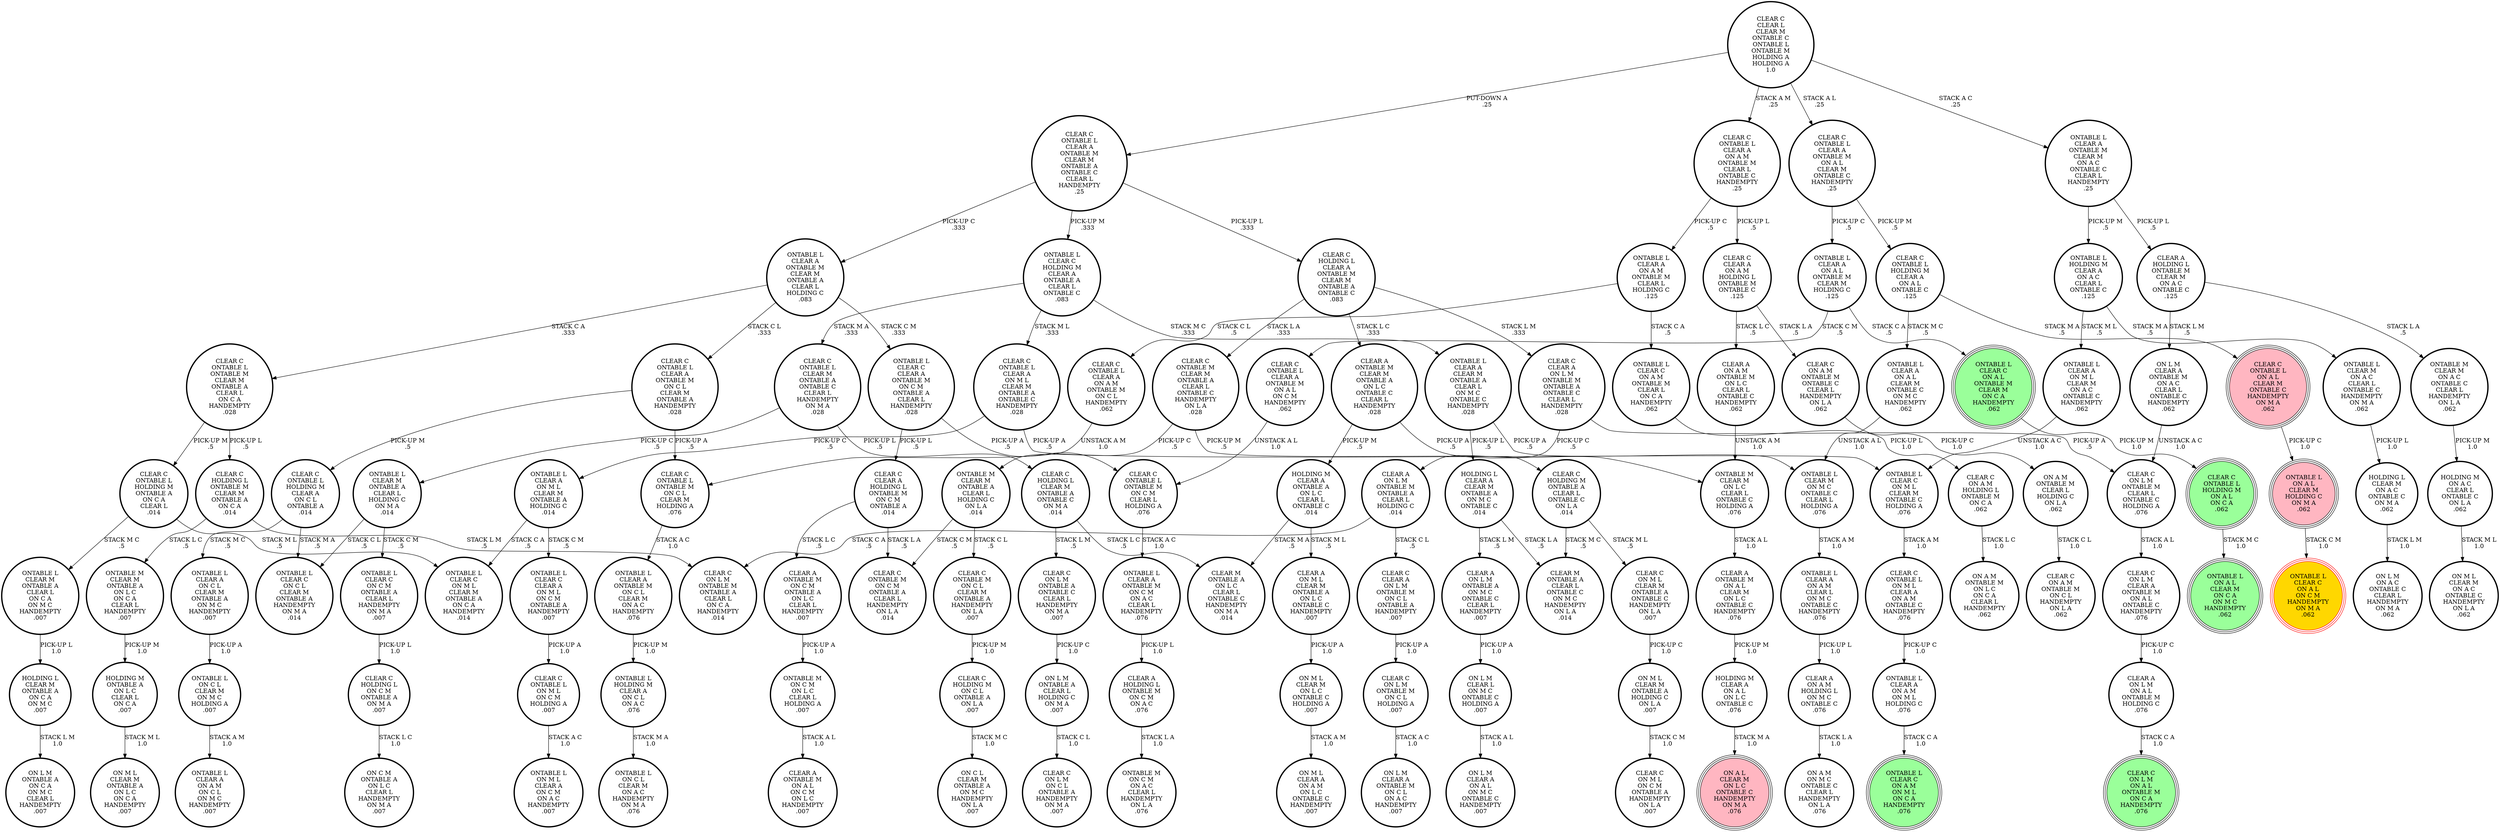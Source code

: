 digraph {
"ON L M\nONTABLE A\nCLEAR L\nHOLDING C\nON M A\n.007\n" -> "CLEAR C\nON L M\nON C L\nONTABLE A\nHANDEMPTY\nON M A\n.007\n"[label="STACK C L\n1.0\n"];
"CLEAR C\nONTABLE L\nHOLDING M\nONTABLE A\nON C A\nCLEAR L\n.014\n" -> "ONTABLE L\nCLEAR C\nON M L\nCLEAR M\nONTABLE A\nON C A\nHANDEMPTY\n.014\n"[label="STACK M L\n.5\n"];
"CLEAR C\nONTABLE L\nHOLDING M\nONTABLE A\nON C A\nCLEAR L\n.014\n" -> "ONTABLE L\nCLEAR M\nONTABLE A\nCLEAR L\nON C A\nON M C\nHANDEMPTY\n.007\n"[label="STACK M C\n.5\n"];
"ONTABLE M\nCLEAR M\nON L C\nCLEAR L\nONTABLE C\nHOLDING A\n.076\n" -> "CLEAR A\nONTABLE M\nON A L\nCLEAR M\nON L C\nONTABLE C\nHANDEMPTY\n.076\n"[label="STACK A L\n1.0\n"];
"ONTABLE L\nCLEAR C\nCLEAR A\nON M L\nON C M\nONTABLE A\nHANDEMPTY\n.007\n" -> "CLEAR C\nONTABLE L\nON M L\nON C M\nHOLDING A\n.007\n"[label="PICK-UP A\n1.0\n"];
"CLEAR C\nONTABLE L\nHOLDING M\nCLEAR A\nON A L\nONTABLE C\n.125\n" -> "ONTABLE L\nCLEAR A\nON A L\nCLEAR M\nONTABLE C\nON M C\nHANDEMPTY\n.062\n"[label="STACK M C\n.5\n"];
"CLEAR C\nONTABLE L\nHOLDING M\nCLEAR A\nON A L\nONTABLE C\n.125\n" -> "CLEAR C\nONTABLE L\nON A L\nCLEAR M\nONTABLE C\nHANDEMPTY\nON M A\n.062\n"[label="STACK M A\n.5\n"];
"CLEAR C\nONTABLE L\nON A L\nCLEAR M\nONTABLE C\nHANDEMPTY\nON M A\n.062\n" -> "ONTABLE L\nON A L\nCLEAR M\nHOLDING C\nON M A\n.062\n"[label="PICK-UP C\n1.0\n"];
"CLEAR C\nONTABLE L\nCLEAR A\nONTABLE M\nCLEAR M\nONTABLE A\nONTABLE C\nCLEAR L\nHANDEMPTY\n.25\n" -> "ONTABLE L\nCLEAR A\nONTABLE M\nCLEAR M\nONTABLE A\nCLEAR L\nHOLDING C\n.083\n"[label="PICK-UP C\n.333\n"];
"CLEAR C\nONTABLE L\nCLEAR A\nONTABLE M\nCLEAR M\nONTABLE A\nONTABLE C\nCLEAR L\nHANDEMPTY\n.25\n" -> "ONTABLE L\nCLEAR C\nHOLDING M\nCLEAR A\nONTABLE A\nCLEAR L\nONTABLE C\n.083\n"[label="PICK-UP M\n.333\n"];
"CLEAR C\nONTABLE L\nCLEAR A\nONTABLE M\nCLEAR M\nONTABLE A\nONTABLE C\nCLEAR L\nHANDEMPTY\n.25\n" -> "CLEAR C\nHOLDING L\nCLEAR A\nONTABLE M\nCLEAR M\nONTABLE A\nONTABLE C\n.083\n"[label="PICK-UP L\n.333\n"];
"CLEAR C\nONTABLE L\nCLEAR A\nONTABLE M\nON A L\nON C M\nHANDEMPTY\n.062\n" -> "CLEAR C\nONTABLE L\nONTABLE M\nON C M\nCLEAR L\nHOLDING A\n.076\n"[label="UNSTACK A L\n1.0\n"];
"CLEAR C\nONTABLE L\nCLEAR A\nON A M\nONTABLE M\nCLEAR L\nONTABLE C\nHANDEMPTY\n.25\n" -> "CLEAR C\nCLEAR A\nON A M\nHOLDING L\nONTABLE M\nONTABLE C\n.125\n"[label="PICK-UP L\n.5\n"];
"CLEAR C\nONTABLE L\nCLEAR A\nON A M\nONTABLE M\nCLEAR L\nONTABLE C\nHANDEMPTY\n.25\n" -> "ONTABLE L\nCLEAR A\nON A M\nONTABLE M\nCLEAR L\nHOLDING C\n.125\n"[label="PICK-UP C\n.5\n"];
"CLEAR C\nONTABLE L\nON M L\nON C M\nHOLDING A\n.007\n" -> "ONTABLE L\nON M L\nCLEAR A\nON C M\nON A C\nHANDEMPTY\n.007\n"[label="STACK A C\n1.0\n"];
"CLEAR C\nONTABLE L\nHOLDING M\nON A L\nON C A\n.062\n" -> "ONTABLE L\nON A L\nCLEAR M\nON C A\nON M C\nHANDEMPTY\n.062\n"[label="STACK M C\n1.0\n"];
"ONTABLE L\nCLEAR C\nCLEAR A\nONTABLE M\nON C M\nONTABLE A\nCLEAR L\nHANDEMPTY\n.028\n" -> "CLEAR C\nONTABLE L\nONTABLE M\nON C M\nCLEAR L\nHOLDING A\n.076\n"[label="PICK-UP A\n.5\n"];
"ONTABLE L\nCLEAR C\nCLEAR A\nONTABLE M\nON C M\nONTABLE A\nCLEAR L\nHANDEMPTY\n.028\n" -> "CLEAR C\nCLEAR A\nHOLDING L\nONTABLE M\nON C M\nONTABLE A\n.014\n"[label="PICK-UP L\n.5\n"];
"ONTABLE L\nCLEAR M\nON M C\nONTABLE C\nCLEAR L\nHOLDING A\n.076\n" -> "ONTABLE L\nCLEAR A\nON A M\nCLEAR L\nON M C\nONTABLE C\nHANDEMPTY\n.076\n"[label="STACK A M\n1.0\n"];
"ON A M\nONTABLE M\nCLEAR L\nHOLDING C\nON L A\n.062\n" -> "CLEAR C\nON A M\nONTABLE M\nON C L\nHANDEMPTY\nON L A\n.062\n"[label="STACK C L\n1.0\n"];
"CLEAR A\nHOLDING L\nONTABLE M\nCLEAR M\nON A C\nONTABLE C\n.125\n" -> "ON L M\nCLEAR A\nONTABLE M\nON A C\nCLEAR L\nONTABLE C\nHANDEMPTY\n.062\n"[label="STACK L M\n.5\n"];
"CLEAR A\nHOLDING L\nONTABLE M\nCLEAR M\nON A C\nONTABLE C\n.125\n" -> "ONTABLE M\nCLEAR M\nON A C\nONTABLE C\nCLEAR L\nHANDEMPTY\nON L A\n.062\n"[label="STACK L A\n.5\n"];
"CLEAR C\nONTABLE L\nCLEAR M\nONTABLE A\nONTABLE C\nCLEAR L\nHANDEMPTY\nON M A\n.028\n" -> "ONTABLE L\nCLEAR M\nONTABLE A\nCLEAR L\nHOLDING C\nON M A\n.014\n"[label="PICK-UP C\n.5\n"];
"CLEAR C\nONTABLE L\nCLEAR M\nONTABLE A\nONTABLE C\nCLEAR L\nHANDEMPTY\nON M A\n.028\n" -> "CLEAR C\nHOLDING L\nCLEAR M\nONTABLE A\nONTABLE C\nON M A\n.014\n"[label="PICK-UP L\n.5\n"];
"CLEAR C\nONTABLE L\nCLEAR A\nON M L\nCLEAR M\nONTABLE A\nONTABLE C\nHANDEMPTY\n.028\n" -> "ONTABLE L\nCLEAR A\nON M L\nCLEAR M\nONTABLE A\nHOLDING C\n.014\n"[label="PICK-UP C\n.5\n"];
"CLEAR C\nONTABLE L\nCLEAR A\nON M L\nCLEAR M\nONTABLE A\nONTABLE C\nHANDEMPTY\n.028\n" -> "ONTABLE L\nCLEAR C\nON M L\nCLEAR M\nONTABLE C\nHOLDING A\n.076\n"[label="PICK-UP A\n.5\n"];
"CLEAR C\nON M L\nCLEAR M\nONTABLE A\nONTABLE C\nHANDEMPTY\nON L A\n.007\n" -> "ON M L\nCLEAR M\nONTABLE A\nHOLDING C\nON L A\n.007\n"[label="PICK-UP C\n1.0\n"];
"HOLDING M\nON A C\nCLEAR L\nONTABLE C\nON L A\n.062\n" -> "ON M L\nCLEAR M\nON A C\nONTABLE C\nHANDEMPTY\nON L A\n.062\n"[label="STACK M L\n1.0\n"];
"ONTABLE L\nCLEAR A\nON A M\nCLEAR L\nON M C\nONTABLE C\nHANDEMPTY\n.076\n" -> "CLEAR A\nON A M\nHOLDING L\nON M C\nONTABLE C\n.076\n"[label="PICK-UP L\n1.0\n"];
"ON L M\nCLEAR L\nON M C\nONTABLE C\nHOLDING A\n.007\n" -> "ON L M\nCLEAR A\nON A L\nON M C\nONTABLE C\nHANDEMPTY\n.007\n"[label="STACK A L\n1.0\n"];
"ONTABLE M\nCLEAR M\nON A C\nONTABLE C\nCLEAR L\nHANDEMPTY\nON L A\n.062\n" -> "HOLDING M\nON A C\nCLEAR L\nONTABLE C\nON L A\n.062\n"[label="PICK-UP M\n1.0\n"];
"ONTABLE L\nHOLDING M\nCLEAR A\nON A C\nCLEAR L\nONTABLE C\n.125\n" -> "ONTABLE L\nCLEAR M\nON A C\nCLEAR L\nONTABLE C\nHANDEMPTY\nON M A\n.062\n"[label="STACK M A\n.5\n"];
"ONTABLE L\nHOLDING M\nCLEAR A\nON A C\nCLEAR L\nONTABLE C\n.125\n" -> "ONTABLE L\nCLEAR A\nON M L\nCLEAR M\nON A C\nONTABLE C\nHANDEMPTY\n.062\n"[label="STACK M L\n.5\n"];
"CLEAR C\nONTABLE L\nCLEAR A\nONTABLE M\nON A L\nCLEAR M\nONTABLE C\nHANDEMPTY\n.25\n" -> "CLEAR C\nONTABLE L\nHOLDING M\nCLEAR A\nON A L\nONTABLE C\n.125\n"[label="PICK-UP M\n.5\n"];
"CLEAR C\nONTABLE L\nCLEAR A\nONTABLE M\nON A L\nCLEAR M\nONTABLE C\nHANDEMPTY\n.25\n" -> "ONTABLE L\nCLEAR A\nON A L\nONTABLE M\nCLEAR M\nHOLDING C\n.125\n"[label="PICK-UP C\n.5\n"];
"ONTABLE L\nCLEAR A\nONTABLE M\nON C L\nCLEAR M\nON A C\nHANDEMPTY\n.076\n" -> "ONTABLE L\nHOLDING M\nCLEAR A\nON C L\nON A C\n.076\n"[label="PICK-UP M\n1.0\n"];
"ONTABLE L\nCLEAR A\nON A M\nON M L\nHOLDING C\n.076\n" -> "ONTABLE L\nCLEAR C\nON A M\nON M L\nON C A\nHANDEMPTY\n.076\n"[label="STACK C A\n1.0\n"];
"CLEAR C\nON L M\nONTABLE M\nCLEAR L\nONTABLE C\nHOLDING A\n.076\n" -> "CLEAR C\nON L M\nCLEAR A\nONTABLE M\nON A L\nONTABLE C\nHANDEMPTY\n.076\n"[label="STACK A L\n1.0\n"];
"CLEAR A\nON A M\nHOLDING L\nON M C\nONTABLE C\n.076\n" -> "ON A M\nON M C\nONTABLE C\nCLEAR L\nHANDEMPTY\nON L A\n.076\n"[label="STACK L A\n1.0\n"];
"CLEAR C\nCLEAR A\nON L M\nONTABLE M\nONTABLE A\nONTABLE C\nCLEAR L\nHANDEMPTY\n.028\n" -> "CLEAR A\nON L M\nONTABLE M\nONTABLE A\nCLEAR L\nHOLDING C\n.014\n"[label="PICK-UP C\n.5\n"];
"CLEAR C\nCLEAR A\nON L M\nONTABLE M\nONTABLE A\nONTABLE C\nCLEAR L\nHANDEMPTY\n.028\n" -> "CLEAR C\nON L M\nONTABLE M\nCLEAR L\nONTABLE C\nHOLDING A\n.076\n"[label="PICK-UP A\n.5\n"];
"CLEAR A\nON A M\nONTABLE M\nON L C\nCLEAR L\nONTABLE C\nHANDEMPTY\n.062\n" -> "ONTABLE M\nCLEAR M\nON L C\nCLEAR L\nONTABLE C\nHOLDING A\n.076\n"[label="UNSTACK A M\n1.0\n"];
"HOLDING M\nCLEAR A\nONTABLE A\nON L C\nCLEAR L\nONTABLE C\n.014\n" -> "CLEAR M\nONTABLE A\nON L C\nCLEAR L\nONTABLE C\nHANDEMPTY\nON M A\n.014\n"[label="STACK M A\n.5\n"];
"HOLDING M\nCLEAR A\nONTABLE A\nON L C\nCLEAR L\nONTABLE C\n.014\n" -> "CLEAR A\nON M L\nCLEAR M\nONTABLE A\nON L C\nONTABLE C\nHANDEMPTY\n.007\n"[label="STACK M L\n.5\n"];
"ONTABLE L\nCLEAR A\nON M L\nCLEAR M\nON A C\nONTABLE C\nHANDEMPTY\n.062\n" -> "ONTABLE L\nCLEAR C\nON M L\nCLEAR M\nONTABLE C\nHOLDING A\n.076\n"[label="UNSTACK A C\n1.0\n"];
"CLEAR A\nON L M\nONTABLE A\nON M C\nONTABLE C\nCLEAR L\nHANDEMPTY\n.007\n" -> "ON L M\nCLEAR L\nON M C\nONTABLE C\nHOLDING A\n.007\n"[label="PICK-UP A\n1.0\n"];
"CLEAR C\nHOLDING L\nON C M\nONTABLE A\nON M A\n.007\n" -> "ON C M\nONTABLE A\nON L C\nCLEAR L\nHANDEMPTY\nON M A\n.007\n"[label="STACK L C\n1.0\n"];
"CLEAR C\nON A M\nONTABLE M\nONTABLE C\nCLEAR L\nHANDEMPTY\nON L A\n.062\n" -> "ON A M\nONTABLE M\nCLEAR L\nHOLDING C\nON L A\n.062\n"[label="PICK-UP C\n1.0\n"];
"CLEAR C\nCLEAR A\nON L M\nONTABLE M\nON C L\nONTABLE A\nHANDEMPTY\n.007\n" -> "CLEAR C\nON L M\nONTABLE M\nON C L\nHOLDING A\n.007\n"[label="PICK-UP A\n1.0\n"];
"ON L M\nCLEAR A\nONTABLE M\nON A C\nCLEAR L\nONTABLE C\nHANDEMPTY\n.062\n" -> "CLEAR C\nON L M\nONTABLE M\nCLEAR L\nONTABLE C\nHOLDING A\n.076\n"[label="UNSTACK A C\n1.0\n"];
"CLEAR C\nON L M\nCLEAR A\nONTABLE M\nON A L\nONTABLE C\nHANDEMPTY\n.076\n" -> "CLEAR A\nON L M\nON A L\nONTABLE M\nHOLDING C\n.076\n"[label="PICK-UP C\n1.0\n"];
"ONTABLE M\nCLEAR M\nONTABLE A\nCLEAR L\nHOLDING C\nON L A\n.014\n" -> "CLEAR C\nONTABLE M\nON C M\nONTABLE A\nCLEAR L\nHANDEMPTY\nON L A\n.014\n"[label="STACK C M\n.5\n"];
"ONTABLE M\nCLEAR M\nONTABLE A\nCLEAR L\nHOLDING C\nON L A\n.014\n" -> "CLEAR C\nONTABLE M\nON C L\nCLEAR M\nONTABLE A\nHANDEMPTY\nON L A\n.007\n"[label="STACK C L\n.5\n"];
"CLEAR C\nONTABLE L\nONTABLE M\nCLEAR M\nONTABLE A\nCLEAR L\nON C A\nHANDEMPTY\n.028\n" -> "CLEAR C\nONTABLE L\nHOLDING M\nONTABLE A\nON C A\nCLEAR L\n.014\n"[label="PICK-UP M\n.5\n"];
"CLEAR C\nONTABLE L\nONTABLE M\nCLEAR M\nONTABLE A\nCLEAR L\nON C A\nHANDEMPTY\n.028\n" -> "CLEAR C\nHOLDING L\nONTABLE M\nCLEAR M\nONTABLE A\nON C A\n.014\n"[label="PICK-UP L\n.5\n"];
"ONTABLE L\nCLEAR C\nON A L\nONTABLE M\nCLEAR M\nON C A\nHANDEMPTY\n.062\n" -> "CLEAR C\nONTABLE L\nHOLDING M\nON A L\nON C A\n.062\n"[label="PICK-UP M\n1.0\n"];
"CLEAR C\nONTABLE L\nHOLDING M\nCLEAR A\nON C L\nONTABLE A\n.014\n" -> "ONTABLE L\nCLEAR C\nON C L\nCLEAR M\nONTABLE A\nHANDEMPTY\nON M A\n.014\n"[label="STACK M A\n.5\n"];
"CLEAR C\nONTABLE L\nHOLDING M\nCLEAR A\nON C L\nONTABLE A\n.014\n" -> "ONTABLE L\nCLEAR A\nON C L\nCLEAR M\nONTABLE A\nON M C\nHANDEMPTY\n.007\n"[label="STACK M C\n.5\n"];
"HOLDING L\nCLEAR M\nONTABLE A\nON C A\nON M C\n.007\n" -> "ON L M\nONTABLE A\nON C A\nON M C\nCLEAR L\nHANDEMPTY\n.007\n"[label="STACK L M\n1.0\n"];
"CLEAR C\nONTABLE L\nON M L\nCLEAR A\nON A M\nONTABLE C\nHANDEMPTY\n.076\n" -> "ONTABLE L\nCLEAR A\nON A M\nON M L\nHOLDING C\n.076\n"[label="PICK-UP C\n1.0\n"];
"CLEAR A\nONTABLE M\nON C M\nONTABLE A\nON L C\nCLEAR L\nHANDEMPTY\n.007\n" -> "ONTABLE M\nON C M\nON L C\nCLEAR L\nHOLDING A\n.007\n"[label="PICK-UP A\n1.0\n"];
"CLEAR C\nHOLDING M\nON C L\nONTABLE A\nON L A\n.007\n" -> "ON C L\nCLEAR M\nONTABLE A\nON M C\nHANDEMPTY\nON L A\n.007\n"[label="STACK M C\n1.0\n"];
"CLEAR C\nCLEAR A\nHOLDING L\nONTABLE M\nON C M\nONTABLE A\n.014\n" -> "CLEAR C\nONTABLE M\nON C M\nONTABLE A\nCLEAR L\nHANDEMPTY\nON L A\n.014\n"[label="STACK L A\n.5\n"];
"CLEAR C\nCLEAR A\nHOLDING L\nONTABLE M\nON C M\nONTABLE A\n.014\n" -> "CLEAR A\nONTABLE M\nON C M\nONTABLE A\nON L C\nCLEAR L\nHANDEMPTY\n.007\n"[label="STACK L C\n.5\n"];
"ONTABLE L\nCLEAR C\nON A M\nONTABLE M\nCLEAR L\nON C A\nHANDEMPTY\n.062\n" -> "CLEAR C\nON A M\nHOLDING L\nONTABLE M\nON C A\n.062\n"[label="PICK-UP L\n1.0\n"];
"ONTABLE M\nON C M\nON L C\nCLEAR L\nHOLDING A\n.007\n" -> "CLEAR A\nONTABLE M\nON A L\nON C M\nON L C\nHANDEMPTY\n.007\n"[label="STACK A L\n1.0\n"];
"CLEAR C\nON L M\nONTABLE M\nON C L\nHOLDING A\n.007\n" -> "ON L M\nCLEAR A\nONTABLE M\nON C L\nON A C\nHANDEMPTY\n.007\n"[label="STACK A C\n1.0\n"];
"CLEAR C\nONTABLE L\nONTABLE M\nON C L\nCLEAR M\nHOLDING A\n.076\n" -> "ONTABLE L\nCLEAR A\nONTABLE M\nON C L\nCLEAR M\nON A C\nHANDEMPTY\n.076\n"[label="STACK A C\n1.0\n"];
"HOLDING L\nCLEAR A\nCLEAR M\nONTABLE A\nON M C\nONTABLE C\n.014\n" -> "CLEAR A\nON L M\nONTABLE A\nON M C\nONTABLE C\nCLEAR L\nHANDEMPTY\n.007\n"[label="STACK L M\n.5\n"];
"HOLDING L\nCLEAR A\nCLEAR M\nONTABLE A\nON M C\nONTABLE C\n.014\n" -> "CLEAR M\nONTABLE A\nCLEAR L\nONTABLE C\nON M C\nHANDEMPTY\nON L A\n.014\n"[label="STACK L A\n.5\n"];
"CLEAR C\nON A M\nHOLDING L\nONTABLE M\nON C A\n.062\n" -> "ON A M\nONTABLE M\nON L C\nON C A\nCLEAR L\nHANDEMPTY\n.062\n"[label="STACK L C\n1.0\n"];
"ONTABLE L\nCLEAR A\nCLEAR M\nONTABLE A\nCLEAR L\nON M C\nONTABLE C\nHANDEMPTY\n.028\n" -> "ONTABLE L\nCLEAR M\nON M C\nONTABLE C\nCLEAR L\nHOLDING A\n.076\n"[label="PICK-UP A\n.5\n"];
"ONTABLE L\nCLEAR A\nCLEAR M\nONTABLE A\nCLEAR L\nON M C\nONTABLE C\nHANDEMPTY\n.028\n" -> "HOLDING L\nCLEAR A\nCLEAR M\nONTABLE A\nON M C\nONTABLE C\n.014\n"[label="PICK-UP L\n.5\n"];
"ONTABLE L\nON C L\nCLEAR M\nON M C\nHOLDING A\n.007\n" -> "ONTABLE L\nCLEAR A\nON A M\nON C L\nON M C\nHANDEMPTY\n.007\n"[label="STACK A M\n1.0\n"];
"ONTABLE L\nCLEAR C\nHOLDING M\nCLEAR A\nONTABLE A\nCLEAR L\nONTABLE C\n.083\n" -> "ONTABLE L\nCLEAR A\nCLEAR M\nONTABLE A\nCLEAR L\nON M C\nONTABLE C\nHANDEMPTY\n.028\n"[label="STACK M C\n.333\n"];
"ONTABLE L\nCLEAR C\nHOLDING M\nCLEAR A\nONTABLE A\nCLEAR L\nONTABLE C\n.083\n" -> "CLEAR C\nONTABLE L\nCLEAR M\nONTABLE A\nONTABLE C\nCLEAR L\nHANDEMPTY\nON M A\n.028\n"[label="STACK M A\n.333\n"];
"ONTABLE L\nCLEAR C\nHOLDING M\nCLEAR A\nONTABLE A\nCLEAR L\nONTABLE C\n.083\n" -> "CLEAR C\nONTABLE L\nCLEAR A\nON M L\nCLEAR M\nONTABLE A\nONTABLE C\nHANDEMPTY\n.028\n"[label="STACK M L\n.333\n"];
"ONTABLE L\nCLEAR A\nON A L\nONTABLE M\nCLEAR M\nHOLDING C\n.125\n" -> "ONTABLE L\nCLEAR C\nON A L\nONTABLE M\nCLEAR M\nON C A\nHANDEMPTY\n.062\n"[label="STACK C A\n.5\n"];
"ONTABLE L\nCLEAR A\nON A L\nONTABLE M\nCLEAR M\nHOLDING C\n.125\n" -> "CLEAR C\nONTABLE L\nCLEAR A\nONTABLE M\nON A L\nON C M\nHANDEMPTY\n.062\n"[label="STACK C M\n.5\n"];
"ON M L\nCLEAR M\nON L C\nONTABLE C\nHOLDING A\n.007\n" -> "ON M L\nCLEAR A\nON A M\nON L C\nONTABLE C\nHANDEMPTY\n.007\n"[label="STACK A M\n1.0\n"];
"ONTABLE L\nCLEAR M\nONTABLE A\nCLEAR L\nHOLDING C\nON M A\n.014\n" -> "ONTABLE L\nCLEAR C\nON C M\nONTABLE A\nCLEAR L\nHANDEMPTY\nON M A\n.007\n"[label="STACK C M\n.5\n"];
"ONTABLE L\nCLEAR M\nONTABLE A\nCLEAR L\nHOLDING C\nON M A\n.014\n" -> "ONTABLE L\nCLEAR C\nON C L\nCLEAR M\nONTABLE A\nHANDEMPTY\nON M A\n.014\n"[label="STACK C L\n.5\n"];
"ONTABLE M\nCLEAR M\nONTABLE A\nON L C\nON C A\nCLEAR L\nHANDEMPTY\n.007\n" -> "HOLDING M\nONTABLE A\nON L C\nCLEAR L\nON C A\n.007\n"[label="PICK-UP M\n1.0\n"];
"CLEAR C\nHOLDING L\nCLEAR A\nONTABLE M\nCLEAR M\nONTABLE A\nONTABLE C\n.083\n" -> "CLEAR A\nONTABLE M\nCLEAR M\nONTABLE A\nON L C\nONTABLE C\nCLEAR L\nHANDEMPTY\n.028\n"[label="STACK L C\n.333\n"];
"CLEAR C\nHOLDING L\nCLEAR A\nONTABLE M\nCLEAR M\nONTABLE A\nONTABLE C\n.083\n" -> "CLEAR C\nCLEAR A\nON L M\nONTABLE M\nONTABLE A\nONTABLE C\nCLEAR L\nHANDEMPTY\n.028\n"[label="STACK L M\n.333\n"];
"CLEAR C\nHOLDING L\nCLEAR A\nONTABLE M\nCLEAR M\nONTABLE A\nONTABLE C\n.083\n" -> "CLEAR C\nONTABLE M\nCLEAR M\nONTABLE A\nCLEAR L\nONTABLE C\nHANDEMPTY\nON L A\n.028\n"[label="STACK L A\n.333\n"];
"CLEAR C\nONTABLE M\nCLEAR M\nONTABLE A\nCLEAR L\nONTABLE C\nHANDEMPTY\nON L A\n.028\n" -> "ONTABLE M\nCLEAR M\nONTABLE A\nCLEAR L\nHOLDING C\nON L A\n.014\n"[label="PICK-UP C\n.5\n"];
"CLEAR C\nONTABLE M\nCLEAR M\nONTABLE A\nCLEAR L\nONTABLE C\nHANDEMPTY\nON L A\n.028\n" -> "CLEAR C\nHOLDING M\nONTABLE A\nCLEAR L\nONTABLE C\nON L A\n.014\n"[label="PICK-UP M\n.5\n"];
"CLEAR A\nONTABLE M\nCLEAR M\nONTABLE A\nON L C\nONTABLE C\nCLEAR L\nHANDEMPTY\n.028\n" -> "HOLDING M\nCLEAR A\nONTABLE A\nON L C\nCLEAR L\nONTABLE C\n.014\n"[label="PICK-UP M\n.5\n"];
"CLEAR A\nONTABLE M\nCLEAR M\nONTABLE A\nON L C\nONTABLE C\nCLEAR L\nHANDEMPTY\n.028\n" -> "ONTABLE M\nCLEAR M\nON L C\nCLEAR L\nONTABLE C\nHOLDING A\n.076\n"[label="PICK-UP A\n.5\n"];
"CLEAR C\nCLEAR L\nCLEAR M\nONTABLE C\nONTABLE L\nONTABLE M\nHOLDING A\nHOLDING A\n1.0\n" -> "CLEAR C\nONTABLE L\nCLEAR A\nON A M\nONTABLE M\nCLEAR L\nONTABLE C\nHANDEMPTY\n.25\n"[label="STACK A M\n.25\n"];
"CLEAR C\nCLEAR L\nCLEAR M\nONTABLE C\nONTABLE L\nONTABLE M\nHOLDING A\nHOLDING A\n1.0\n" -> "CLEAR C\nONTABLE L\nCLEAR A\nONTABLE M\nON A L\nCLEAR M\nONTABLE C\nHANDEMPTY\n.25\n"[label="STACK A L\n.25\n"];
"CLEAR C\nCLEAR L\nCLEAR M\nONTABLE C\nONTABLE L\nONTABLE M\nHOLDING A\nHOLDING A\n1.0\n" -> "ONTABLE L\nCLEAR A\nONTABLE M\nCLEAR M\nON A C\nONTABLE C\nCLEAR L\nHANDEMPTY\n.25\n"[label="STACK A C\n.25\n"];
"CLEAR C\nCLEAR L\nCLEAR M\nONTABLE C\nONTABLE L\nONTABLE M\nHOLDING A\nHOLDING A\n1.0\n" -> "CLEAR C\nONTABLE L\nCLEAR A\nONTABLE M\nCLEAR M\nONTABLE A\nONTABLE C\nCLEAR L\nHANDEMPTY\n.25\n"[label="PUT-DOWN A\n.25\n"];
"ONTABLE L\nCLEAR A\nON C L\nCLEAR M\nONTABLE A\nON M C\nHANDEMPTY\n.007\n" -> "ONTABLE L\nON C L\nCLEAR M\nON M C\nHOLDING A\n.007\n"[label="PICK-UP A\n1.0\n"];
"CLEAR A\nON L M\nON A L\nONTABLE M\nHOLDING C\n.076\n" -> "CLEAR C\nON L M\nON A L\nONTABLE M\nON C A\nHANDEMPTY\n.076\n"[label="STACK C A\n1.0\n"];
"HOLDING L\nCLEAR M\nON A C\nONTABLE C\nON M A\n.062\n" -> "ON L M\nON A C\nONTABLE C\nCLEAR L\nHANDEMPTY\nON M A\n.062\n"[label="STACK L M\n1.0\n"];
"CLEAR C\nCLEAR A\nON A M\nHOLDING L\nONTABLE M\nONTABLE C\n.125\n" -> "CLEAR C\nON A M\nONTABLE M\nONTABLE C\nCLEAR L\nHANDEMPTY\nON L A\n.062\n"[label="STACK L A\n.5\n"];
"CLEAR C\nCLEAR A\nON A M\nHOLDING L\nONTABLE M\nONTABLE C\n.125\n" -> "CLEAR A\nON A M\nONTABLE M\nON L C\nCLEAR L\nONTABLE C\nHANDEMPTY\n.062\n"[label="STACK L C\n.5\n"];
"CLEAR A\nONTABLE M\nON A L\nCLEAR M\nON L C\nONTABLE C\nHANDEMPTY\n.076\n" -> "HOLDING M\nCLEAR A\nON A L\nON L C\nONTABLE C\n.076\n"[label="PICK-UP M\n1.0\n"];
"HOLDING M\nONTABLE A\nON L C\nCLEAR L\nON C A\n.007\n" -> "ON M L\nCLEAR M\nONTABLE A\nON L C\nON C A\nHANDEMPTY\n.007\n"[label="STACK M L\n1.0\n"];
"ONTABLE L\nCLEAR A\nONTABLE M\nCLEAR M\nON A C\nONTABLE C\nCLEAR L\nHANDEMPTY\n.25\n" -> "CLEAR A\nHOLDING L\nONTABLE M\nCLEAR M\nON A C\nONTABLE C\n.125\n"[label="PICK-UP L\n.5\n"];
"ONTABLE L\nCLEAR A\nONTABLE M\nCLEAR M\nON A C\nONTABLE C\nCLEAR L\nHANDEMPTY\n.25\n" -> "ONTABLE L\nHOLDING M\nCLEAR A\nON A C\nCLEAR L\nONTABLE C\n.125\n"[label="PICK-UP M\n.5\n"];
"ONTABLE L\nCLEAR A\nONTABLE M\nON C M\nON A C\nCLEAR L\nHANDEMPTY\n.076\n" -> "CLEAR A\nHOLDING L\nONTABLE M\nON C M\nON A C\n.076\n"[label="PICK-UP L\n1.0\n"];
"CLEAR A\nON M L\nCLEAR M\nONTABLE A\nON L C\nONTABLE C\nHANDEMPTY\n.007\n" -> "ON M L\nCLEAR M\nON L C\nONTABLE C\nHOLDING A\n.007\n"[label="PICK-UP A\n1.0\n"];
"HOLDING M\nCLEAR A\nON A L\nON L C\nONTABLE C\n.076\n" -> "ON A L\nCLEAR M\nON L C\nONTABLE C\nHANDEMPTY\nON M A\n.076\n"[label="STACK M A\n1.0\n"];
"ONTABLE L\nCLEAR C\nON M L\nCLEAR M\nONTABLE C\nHOLDING A\n.076\n" -> "CLEAR C\nONTABLE L\nON M L\nCLEAR A\nON A M\nONTABLE C\nHANDEMPTY\n.076\n"[label="STACK A M\n1.0\n"];
"CLEAR C\nONTABLE M\nON C L\nCLEAR M\nONTABLE A\nHANDEMPTY\nON L A\n.007\n" -> "CLEAR C\nHOLDING M\nON C L\nONTABLE A\nON L A\n.007\n"[label="PICK-UP M\n1.0\n"];
"CLEAR C\nONTABLE L\nONTABLE M\nON C M\nCLEAR L\nHOLDING A\n.076\n" -> "ONTABLE L\nCLEAR A\nONTABLE M\nON C M\nON A C\nCLEAR L\nHANDEMPTY\n.076\n"[label="STACK A C\n1.0\n"];
"ONTABLE L\nCLEAR M\nONTABLE A\nCLEAR L\nON C A\nON M C\nHANDEMPTY\n.007\n" -> "HOLDING L\nCLEAR M\nONTABLE A\nON C A\nON M C\n.007\n"[label="PICK-UP L\n1.0\n"];
"ONTABLE L\nCLEAR A\nON M L\nCLEAR M\nONTABLE A\nHOLDING C\n.014\n" -> "ONTABLE L\nCLEAR C\nCLEAR A\nON M L\nON C M\nONTABLE A\nHANDEMPTY\n.007\n"[label="STACK C M\n.5\n"];
"ONTABLE L\nCLEAR A\nON M L\nCLEAR M\nONTABLE A\nHOLDING C\n.014\n" -> "ONTABLE L\nCLEAR C\nON M L\nCLEAR M\nONTABLE A\nON C A\nHANDEMPTY\n.014\n"[label="STACK C A\n.5\n"];
"ONTABLE L\nHOLDING M\nCLEAR A\nON C L\nON A C\n.076\n" -> "ONTABLE L\nON C L\nCLEAR M\nON A C\nHANDEMPTY\nON M A\n.076\n"[label="STACK M A\n1.0\n"];
"CLEAR C\nONTABLE L\nCLEAR A\nONTABLE M\nON C L\nCLEAR M\nONTABLE A\nHANDEMPTY\n.028\n" -> "CLEAR C\nONTABLE L\nONTABLE M\nON C L\nCLEAR M\nHOLDING A\n.076\n"[label="PICK-UP A\n.5\n"];
"CLEAR C\nONTABLE L\nCLEAR A\nONTABLE M\nON C L\nCLEAR M\nONTABLE A\nHANDEMPTY\n.028\n" -> "CLEAR C\nONTABLE L\nHOLDING M\nCLEAR A\nON C L\nONTABLE A\n.014\n"[label="PICK-UP M\n.5\n"];
"CLEAR A\nON L M\nONTABLE M\nONTABLE A\nCLEAR L\nHOLDING C\n.014\n" -> "CLEAR C\nON L M\nONTABLE M\nONTABLE A\nCLEAR L\nON C A\nHANDEMPTY\n.014\n"[label="STACK C A\n.5\n"];
"CLEAR A\nON L M\nONTABLE M\nONTABLE A\nCLEAR L\nHOLDING C\n.014\n" -> "CLEAR C\nCLEAR A\nON L M\nONTABLE M\nON C L\nONTABLE A\nHANDEMPTY\n.007\n"[label="STACK C L\n.5\n"];
"ONTABLE L\nCLEAR M\nON A C\nCLEAR L\nONTABLE C\nHANDEMPTY\nON M A\n.062\n" -> "HOLDING L\nCLEAR M\nON A C\nONTABLE C\nON M A\n.062\n"[label="PICK-UP L\n1.0\n"];
"CLEAR A\nHOLDING L\nONTABLE M\nON C M\nON A C\n.076\n" -> "ONTABLE M\nON C M\nON A C\nCLEAR L\nHANDEMPTY\nON L A\n.076\n"[label="STACK L A\n1.0\n"];
"ONTABLE L\nCLEAR A\nONTABLE M\nCLEAR M\nONTABLE A\nCLEAR L\nHOLDING C\n.083\n" -> "CLEAR C\nONTABLE L\nONTABLE M\nCLEAR M\nONTABLE A\nCLEAR L\nON C A\nHANDEMPTY\n.028\n"[label="STACK C A\n.333\n"];
"ONTABLE L\nCLEAR A\nONTABLE M\nCLEAR M\nONTABLE A\nCLEAR L\nHOLDING C\n.083\n" -> "CLEAR C\nONTABLE L\nCLEAR A\nONTABLE M\nON C L\nCLEAR M\nONTABLE A\nHANDEMPTY\n.028\n"[label="STACK C L\n.333\n"];
"ONTABLE L\nCLEAR A\nONTABLE M\nCLEAR M\nONTABLE A\nCLEAR L\nHOLDING C\n.083\n" -> "ONTABLE L\nCLEAR C\nCLEAR A\nONTABLE M\nON C M\nONTABLE A\nCLEAR L\nHANDEMPTY\n.028\n"[label="STACK C M\n.333\n"];
"ONTABLE L\nCLEAR A\nON A L\nCLEAR M\nONTABLE C\nON M C\nHANDEMPTY\n.062\n" -> "ONTABLE L\nCLEAR M\nON M C\nONTABLE C\nCLEAR L\nHOLDING A\n.076\n"[label="UNSTACK A L\n1.0\n"];
"CLEAR C\nHOLDING L\nONTABLE M\nCLEAR M\nONTABLE A\nON C A\n.014\n" -> "ONTABLE M\nCLEAR M\nONTABLE A\nON L C\nON C A\nCLEAR L\nHANDEMPTY\n.007\n"[label="STACK L C\n.5\n"];
"CLEAR C\nHOLDING L\nONTABLE M\nCLEAR M\nONTABLE A\nON C A\n.014\n" -> "CLEAR C\nON L M\nONTABLE M\nONTABLE A\nCLEAR L\nON C A\nHANDEMPTY\n.014\n"[label="STACK L M\n.5\n"];
"ONTABLE L\nCLEAR A\nON A M\nONTABLE M\nCLEAR L\nHOLDING C\n.125\n" -> "ONTABLE L\nCLEAR C\nON A M\nONTABLE M\nCLEAR L\nON C A\nHANDEMPTY\n.062\n"[label="STACK C A\n.5\n"];
"ONTABLE L\nCLEAR A\nON A M\nONTABLE M\nCLEAR L\nHOLDING C\n.125\n" -> "CLEAR C\nONTABLE L\nCLEAR A\nON A M\nONTABLE M\nON C L\nHANDEMPTY\n.062\n"[label="STACK C L\n.5\n"];
"CLEAR C\nONTABLE L\nCLEAR A\nON A M\nONTABLE M\nON C L\nHANDEMPTY\n.062\n" -> "CLEAR C\nONTABLE L\nONTABLE M\nON C L\nCLEAR M\nHOLDING A\n.076\n"[label="UNSTACK A M\n1.0\n"];
"CLEAR C\nON L M\nONTABLE A\nONTABLE C\nCLEAR L\nHANDEMPTY\nON M A\n.007\n" -> "ON L M\nONTABLE A\nCLEAR L\nHOLDING C\nON M A\n.007\n"[label="PICK-UP C\n1.0\n"];
"ONTABLE L\nCLEAR C\nON C M\nONTABLE A\nCLEAR L\nHANDEMPTY\nON M A\n.007\n" -> "CLEAR C\nHOLDING L\nON C M\nONTABLE A\nON M A\n.007\n"[label="PICK-UP L\n1.0\n"];
"ON M L\nCLEAR M\nONTABLE A\nHOLDING C\nON L A\n.007\n" -> "CLEAR C\nON M L\nON C M\nONTABLE A\nHANDEMPTY\nON L A\n.007\n"[label="STACK C M\n1.0\n"];
"ONTABLE L\nON A L\nCLEAR M\nHOLDING C\nON M A\n.062\n" -> "ONTABLE L\nCLEAR C\nON A L\nON C M\nHANDEMPTY\nON M A\n.062\n"[label="STACK C M\n1.0\n"];
"CLEAR C\nHOLDING L\nCLEAR M\nONTABLE A\nONTABLE C\nON M A\n.014\n" -> "CLEAR C\nON L M\nONTABLE A\nONTABLE C\nCLEAR L\nHANDEMPTY\nON M A\n.007\n"[label="STACK L M\n.5\n"];
"CLEAR C\nHOLDING L\nCLEAR M\nONTABLE A\nONTABLE C\nON M A\n.014\n" -> "CLEAR M\nONTABLE A\nON L C\nCLEAR L\nONTABLE C\nHANDEMPTY\nON M A\n.014\n"[label="STACK L C\n.5\n"];
"CLEAR C\nHOLDING M\nONTABLE A\nCLEAR L\nONTABLE C\nON L A\n.014\n" -> "CLEAR C\nON M L\nCLEAR M\nONTABLE A\nONTABLE C\nHANDEMPTY\nON L A\n.007\n"[label="STACK M L\n.5\n"];
"CLEAR C\nHOLDING M\nONTABLE A\nCLEAR L\nONTABLE C\nON L A\n.014\n" -> "CLEAR M\nONTABLE A\nCLEAR L\nONTABLE C\nON M C\nHANDEMPTY\nON L A\n.014\n"[label="STACK M C\n.5\n"];
"ONTABLE L\nCLEAR C\nON A L\nON C M\nHANDEMPTY\nON M A\n.062\n" [shape=circle, style=filled color=red, fillcolor=gold, peripheries=3];
"CLEAR C\nON L M\nON C L\nONTABLE A\nHANDEMPTY\nON M A\n.007\n" [shape=circle, penwidth=3];
"ON M L\nCLEAR A\nON A M\nON L C\nONTABLE C\nHANDEMPTY\n.007\n" [shape=circle, penwidth=3];
"ON L M\nCLEAR A\nONTABLE M\nON C L\nON A C\nHANDEMPTY\n.007\n" [shape=circle, penwidth=3];
"CLEAR C\nONTABLE M\nON C M\nONTABLE A\nCLEAR L\nHANDEMPTY\nON L A\n.014\n" [shape=circle, penwidth=3];
"CLEAR M\nONTABLE A\nON L C\nCLEAR L\nONTABLE C\nHANDEMPTY\nON M A\n.014\n" [shape=circle, penwidth=3];
"ON A M\nON M C\nONTABLE C\nCLEAR L\nHANDEMPTY\nON L A\n.076\n" [shape=circle, penwidth=3];
"ON M L\nCLEAR M\nONTABLE A\nON L C\nON C A\nHANDEMPTY\n.007\n" [shape=circle, penwidth=3];
"CLEAR C\nON M L\nON C M\nONTABLE A\nHANDEMPTY\nON L A\n.007\n" [shape=circle, penwidth=3];
"CLEAR M\nONTABLE A\nCLEAR L\nONTABLE C\nON M C\nHANDEMPTY\nON L A\n.014\n" [shape=circle, penwidth=3];
"ONTABLE M\nON C M\nON A C\nCLEAR L\nHANDEMPTY\nON L A\n.076\n" [shape=circle, penwidth=3];
"ON L M\nON A C\nONTABLE C\nCLEAR L\nHANDEMPTY\nON M A\n.062\n" [shape=circle, penwidth=3];
"ON C L\nCLEAR M\nONTABLE A\nON M C\nHANDEMPTY\nON L A\n.007\n" [shape=circle, penwidth=3];
"ONTABLE L\nON C L\nCLEAR M\nON A C\nHANDEMPTY\nON M A\n.076\n" [shape=circle, penwidth=3];
"ONTABLE L\nCLEAR A\nON A M\nON C L\nON M C\nHANDEMPTY\n.007\n" [shape=circle, penwidth=3];
"CLEAR C\nON A M\nONTABLE M\nON C L\nHANDEMPTY\nON L A\n.062\n" [shape=circle, penwidth=3];
"ON C M\nONTABLE A\nON L C\nCLEAR L\nHANDEMPTY\nON M A\n.007\n" [shape=circle, penwidth=3];
"ON L M\nONTABLE A\nON C A\nON M C\nCLEAR L\nHANDEMPTY\n.007\n" [shape=circle, penwidth=3];
"CLEAR C\nON L M\nONTABLE M\nONTABLE A\nCLEAR L\nON C A\nHANDEMPTY\n.014\n" [shape=circle, penwidth=3];
"ON A L\nCLEAR M\nON L C\nONTABLE C\nHANDEMPTY\nON M A\n.076\n" [shape=circle, style=filled, fillcolor=lightpink, peripheries=3];
"ONTABLE L\nON M L\nCLEAR A\nON C M\nON A C\nHANDEMPTY\n.007\n" [shape=circle, penwidth=3];
"ON A M\nONTABLE M\nON L C\nON C A\nCLEAR L\nHANDEMPTY\n.062\n" [shape=circle, penwidth=3];
"ONTABLE L\nON A L\nCLEAR M\nON C A\nON M C\nHANDEMPTY\n.062\n" [shape=circle, style=filled, fillcolor=palegreen1, peripheries=3];
"ON M L\nCLEAR M\nON A C\nONTABLE C\nHANDEMPTY\nON L A\n.062\n" [shape=circle, penwidth=3];
"CLEAR A\nONTABLE M\nON A L\nON C M\nON L C\nHANDEMPTY\n.007\n" [shape=circle, penwidth=3];
"ONTABLE L\nCLEAR C\nON M L\nCLEAR M\nONTABLE A\nON C A\nHANDEMPTY\n.014\n" [shape=circle, penwidth=3];
"ONTABLE L\nCLEAR C\nON C L\nCLEAR M\nONTABLE A\nHANDEMPTY\nON M A\n.014\n" [shape=circle, penwidth=3];
"ONTABLE L\nCLEAR C\nON A M\nON M L\nON C A\nHANDEMPTY\n.076\n" [shape=circle, style=filled, fillcolor=palegreen1, peripheries=3];
"CLEAR C\nON L M\nON A L\nONTABLE M\nON C A\nHANDEMPTY\n.076\n" [shape=circle, style=filled, fillcolor=palegreen1, peripheries=3];
"ON L M\nCLEAR A\nON A L\nON M C\nONTABLE C\nHANDEMPTY\n.007\n" [shape=circle, penwidth=3];
"ONTABLE L\nCLEAR A\nON M L\nCLEAR M\nON A C\nONTABLE C\nHANDEMPTY\n.062\n" [shape=circle, penwidth=3];
"HOLDING M\nONTABLE A\nON L C\nCLEAR L\nON C A\n.007\n" [shape=circle, penwidth=3];
"ONTABLE M\nON C M\nON L C\nCLEAR L\nHOLDING A\n.007\n" [shape=circle, penwidth=3];
"CLEAR C\nONTABLE L\nONTABLE M\nCLEAR M\nONTABLE A\nCLEAR L\nON C A\nHANDEMPTY\n.028\n" [shape=circle, penwidth=3];
"ONTABLE L\nCLEAR A\nCLEAR M\nONTABLE A\nCLEAR L\nON M C\nONTABLE C\nHANDEMPTY\n.028\n" [shape=circle, penwidth=3];
"CLEAR C\nON L M\nONTABLE A\nONTABLE C\nCLEAR L\nHANDEMPTY\nON M A\n.007\n" [shape=circle, penwidth=3];
"CLEAR C\nON L M\nONTABLE M\nCLEAR L\nONTABLE C\nHOLDING A\n.076\n" [shape=circle, penwidth=3];
"ON L M\nONTABLE A\nCLEAR L\nHOLDING C\nON M A\n.007\n" [shape=circle, penwidth=3];
"CLEAR A\nON A M\nHOLDING L\nON M C\nONTABLE C\n.076\n" [shape=circle, penwidth=3];
"ONTABLE L\nCLEAR C\nON A L\nON C M\nHANDEMPTY\nON M A\n.062\n" [shape=circle, style=filled color=red, fillcolor=gold, peripheries=3];
"CLEAR C\nON L M\nON C L\nONTABLE A\nHANDEMPTY\nON M A\n.007\n" [shape=circle, penwidth=3];
"CLEAR C\nCLEAR A\nON A M\nHOLDING L\nONTABLE M\nONTABLE C\n.125\n" [shape=circle, penwidth=3];
"CLEAR C\nONTABLE L\nON A L\nCLEAR M\nONTABLE C\nHANDEMPTY\nON M A\n.062\n" [shape=circle, style=filled, fillcolor=lightpink, peripheries=3];
"CLEAR C\nONTABLE M\nCLEAR M\nONTABLE A\nCLEAR L\nONTABLE C\nHANDEMPTY\nON L A\n.028\n" [shape=circle, penwidth=3];
"ONTABLE L\nCLEAR A\nON A M\nCLEAR L\nON M C\nONTABLE C\nHANDEMPTY\n.076\n" [shape=circle, penwidth=3];
"ONTABLE L\nHOLDING M\nCLEAR A\nON C L\nON A C\n.076\n" [shape=circle, penwidth=3];
"CLEAR C\nHOLDING L\nONTABLE M\nCLEAR M\nONTABLE A\nON C A\n.014\n" [shape=circle, penwidth=3];
"CLEAR C\nONTABLE L\nCLEAR A\nON M L\nCLEAR M\nONTABLE A\nONTABLE C\nHANDEMPTY\n.028\n" [shape=circle, penwidth=3];
"ON M L\nCLEAR M\nONTABLE A\nHOLDING C\nON L A\n.007\n" [shape=circle, penwidth=3];
"ON M L\nCLEAR A\nON A M\nON L C\nONTABLE C\nHANDEMPTY\n.007\n" [shape=circle, penwidth=3];
"CLEAR C\nONTABLE L\nHOLDING M\nONTABLE A\nON C A\nCLEAR L\n.014\n" [shape=circle, penwidth=3];
"HOLDING L\nCLEAR M\nONTABLE A\nON C A\nON M C\n.007\n" [shape=circle, penwidth=3];
"ONTABLE L\nCLEAR C\nON M L\nCLEAR M\nONTABLE C\nHOLDING A\n.076\n" [shape=circle, penwidth=3];
"ONTABLE L\nCLEAR M\nONTABLE A\nCLEAR L\nHOLDING C\nON M A\n.014\n" [shape=circle, penwidth=3];
"CLEAR C\nONTABLE L\nON M L\nON C M\nHOLDING A\n.007\n" [shape=circle, penwidth=3];
"ON L M\nCLEAR A\nONTABLE M\nON C L\nON A C\nHANDEMPTY\n.007\n" [shape=circle, penwidth=3];
"CLEAR C\nCLEAR L\nCLEAR M\nONTABLE C\nONTABLE L\nONTABLE M\nHOLDING A\nHOLDING A\n1.0\n" [shape=circle, penwidth=3];
"CLEAR C\nONTABLE M\nON C M\nONTABLE A\nCLEAR L\nHANDEMPTY\nON L A\n.014\n" [shape=circle, penwidth=3];
"CLEAR M\nONTABLE A\nON L C\nCLEAR L\nONTABLE C\nHANDEMPTY\nON M A\n.014\n" [shape=circle, penwidth=3];
"ONTABLE M\nCLEAR M\nON L C\nCLEAR L\nONTABLE C\nHOLDING A\n.076\n" [shape=circle, penwidth=3];
"ONTABLE L\nHOLDING M\nCLEAR A\nON A C\nCLEAR L\nONTABLE C\n.125\n" [shape=circle, penwidth=3];
"ONTABLE L\nCLEAR C\nHOLDING M\nCLEAR A\nONTABLE A\nCLEAR L\nONTABLE C\n.083\n" [shape=circle, penwidth=3];
"CLEAR C\nONTABLE L\nONTABLE M\nON C M\nCLEAR L\nHOLDING A\n.076\n" [shape=circle, penwidth=3];
"ON A M\nON M C\nONTABLE C\nCLEAR L\nHANDEMPTY\nON L A\n.076\n" [shape=circle, penwidth=3];
"ON M L\nCLEAR M\nONTABLE A\nON L C\nON C A\nHANDEMPTY\n.007\n" [shape=circle, penwidth=3];
"CLEAR C\nONTABLE L\nHOLDING M\nCLEAR A\nON C L\nONTABLE A\n.014\n" [shape=circle, penwidth=3];
"CLEAR C\nON M L\nON C M\nONTABLE A\nHANDEMPTY\nON L A\n.007\n" [shape=circle, penwidth=3];
"ONTABLE L\nCLEAR A\nONTABLE M\nON C M\nON A C\nCLEAR L\nHANDEMPTY\n.076\n" [shape=circle, penwidth=3];
"ONTABLE L\nCLEAR A\nON C L\nCLEAR M\nONTABLE A\nON M C\nHANDEMPTY\n.007\n" [shape=circle, penwidth=3];
"CLEAR A\nHOLDING L\nONTABLE M\nON C M\nON A C\n.076\n" [shape=circle, penwidth=3];
"CLEAR M\nONTABLE A\nCLEAR L\nONTABLE C\nON M C\nHANDEMPTY\nON L A\n.014\n" [shape=circle, penwidth=3];
"CLEAR A\nONTABLE M\nON C M\nONTABLE A\nON L C\nCLEAR L\nHANDEMPTY\n.007\n" [shape=circle, penwidth=3];
"CLEAR C\nON M L\nCLEAR M\nONTABLE A\nONTABLE C\nHANDEMPTY\nON L A\n.007\n" [shape=circle, penwidth=3];
"CLEAR C\nHOLDING L\nON C M\nONTABLE A\nON M A\n.007\n" [shape=circle, penwidth=3];
"ONTABLE L\nCLEAR A\nON A L\nONTABLE M\nCLEAR M\nHOLDING C\n.125\n" [shape=circle, penwidth=3];
"CLEAR C\nONTABLE L\nCLEAR A\nONTABLE M\nON A L\nON C M\nHANDEMPTY\n.062\n" [shape=circle, penwidth=3];
"HOLDING L\nCLEAR M\nON A C\nONTABLE C\nON M A\n.062\n" [shape=circle, penwidth=3];
"CLEAR C\nHOLDING M\nON C L\nONTABLE A\nON L A\n.007\n" [shape=circle, penwidth=3];
"CLEAR C\nONTABLE L\nHOLDING M\nON A L\nON C A\n.062\n" [shape=circle, style=filled, fillcolor=palegreen1, peripheries=3];
"ONTABLE L\nCLEAR A\nON M L\nCLEAR M\nONTABLE A\nHOLDING C\n.014\n" [shape=circle, penwidth=3];
"CLEAR C\nONTABLE L\nCLEAR M\nONTABLE A\nONTABLE C\nCLEAR L\nHANDEMPTY\nON M A\n.028\n" [shape=circle, penwidth=3];
"ONTABLE M\nON C M\nON A C\nCLEAR L\nHANDEMPTY\nON L A\n.076\n" [shape=circle, penwidth=3];
"ONTABLE L\nON C L\nCLEAR M\nON M C\nHOLDING A\n.007\n" [shape=circle, penwidth=3];
"ON L M\nON A C\nONTABLE C\nCLEAR L\nHANDEMPTY\nON M A\n.062\n" [shape=circle, penwidth=3];
"ON M L\nCLEAR M\nON L C\nONTABLE C\nHOLDING A\n.007\n" [shape=circle, penwidth=3];
"ONTABLE L\nCLEAR A\nON A M\nON M L\nHOLDING C\n.076\n" [shape=circle, penwidth=3];
"ON C L\nCLEAR M\nONTABLE A\nON M C\nHANDEMPTY\nON L A\n.007\n" [shape=circle, penwidth=3];
"CLEAR C\nONTABLE L\nON M L\nCLEAR A\nON A M\nONTABLE C\nHANDEMPTY\n.076\n" [shape=circle, penwidth=3];
"ONTABLE L\nON C L\nCLEAR M\nON A C\nHANDEMPTY\nON M A\n.076\n" [shape=circle, penwidth=3];
"ONTABLE L\nCLEAR C\nON C M\nONTABLE A\nCLEAR L\nHANDEMPTY\nON M A\n.007\n" [shape=circle, penwidth=3];
"CLEAR C\nON L M\nONTABLE M\nON C L\nHOLDING A\n.007\n" [shape=circle, penwidth=3];
"ONTABLE L\nCLEAR A\nON A M\nON C L\nON M C\nHANDEMPTY\n.007\n" [shape=circle, penwidth=3];
"CLEAR C\nONTABLE L\nHOLDING M\nCLEAR A\nON A L\nONTABLE C\n.125\n" [shape=circle, penwidth=3];
"CLEAR A\nON L M\nONTABLE M\nONTABLE A\nCLEAR L\nHOLDING C\n.014\n" [shape=circle, penwidth=3];
"CLEAR A\nON A M\nONTABLE M\nON L C\nCLEAR L\nONTABLE C\nHANDEMPTY\n.062\n" [shape=circle, penwidth=3];
"CLEAR C\nON A M\nONTABLE M\nON C L\nHANDEMPTY\nON L A\n.062\n" [shape=circle, penwidth=3];
"ON C M\nONTABLE A\nON L C\nCLEAR L\nHANDEMPTY\nON M A\n.007\n" [shape=circle, penwidth=3];
"ON L M\nONTABLE A\nON C A\nON M C\nCLEAR L\nHANDEMPTY\n.007\n" [shape=circle, penwidth=3];
"CLEAR C\nCLEAR A\nHOLDING L\nONTABLE M\nON C M\nONTABLE A\n.014\n" [shape=circle, penwidth=3];
"ONTABLE L\nCLEAR A\nONTABLE M\nON C L\nCLEAR M\nON A C\nHANDEMPTY\n.076\n" [shape=circle, penwidth=3];
"CLEAR A\nONTABLE M\nCLEAR M\nONTABLE A\nON L C\nONTABLE C\nCLEAR L\nHANDEMPTY\n.028\n" [shape=circle, penwidth=3];
"HOLDING M\nCLEAR A\nON A L\nON L C\nONTABLE C\n.076\n" [shape=circle, penwidth=3];
"ONTABLE L\nCLEAR C\nON A L\nONTABLE M\nCLEAR M\nON C A\nHANDEMPTY\n.062\n" [shape=circle, style=filled, fillcolor=palegreen1, peripheries=3];
"CLEAR C\nCLEAR A\nON L M\nONTABLE M\nONTABLE A\nONTABLE C\nCLEAR L\nHANDEMPTY\n.028\n" [shape=circle, penwidth=3];
"CLEAR C\nON L M\nCLEAR A\nONTABLE M\nON A L\nONTABLE C\nHANDEMPTY\n.076\n" [shape=circle, penwidth=3];
"ONTABLE L\nCLEAR C\nCLEAR A\nONTABLE M\nON C M\nONTABLE A\nCLEAR L\nHANDEMPTY\n.028\n" [shape=circle, penwidth=3];
"CLEAR C\nON L M\nONTABLE M\nONTABLE A\nCLEAR L\nON C A\nHANDEMPTY\n.014\n" [shape=circle, penwidth=3];
"ON A L\nCLEAR M\nON L C\nONTABLE C\nHANDEMPTY\nON M A\n.076\n" [shape=circle, style=filled, fillcolor=lightpink, peripheries=3];
"ONTABLE L\nON M L\nCLEAR A\nON C M\nON A C\nHANDEMPTY\n.007\n" [shape=circle, penwidth=3];
"ONTABLE L\nCLEAR A\nONTABLE M\nCLEAR M\nON A C\nONTABLE C\nCLEAR L\nHANDEMPTY\n.25\n" [shape=circle, penwidth=3];
"CLEAR C\nONTABLE L\nCLEAR A\nONTABLE M\nON C L\nCLEAR M\nONTABLE A\nHANDEMPTY\n.028\n" [shape=circle, penwidth=3];
"HOLDING M\nCLEAR A\nONTABLE A\nON L C\nCLEAR L\nONTABLE C\n.014\n" [shape=circle, penwidth=3];
"CLEAR C\nHOLDING L\nCLEAR M\nONTABLE A\nONTABLE C\nON M A\n.014\n" [shape=circle, penwidth=3];
"CLEAR C\nONTABLE L\nCLEAR A\nONTABLE M\nON A L\nCLEAR M\nONTABLE C\nHANDEMPTY\n.25\n" [shape=circle, penwidth=3];
"ONTABLE L\nCLEAR C\nON A M\nONTABLE M\nCLEAR L\nON C A\nHANDEMPTY\n.062\n" [shape=circle, penwidth=3];
"CLEAR C\nHOLDING L\nCLEAR A\nONTABLE M\nCLEAR M\nONTABLE A\nONTABLE C\n.083\n" [shape=circle, penwidth=3];
"CLEAR C\nONTABLE L\nCLEAR A\nON A M\nONTABLE M\nCLEAR L\nONTABLE C\nHANDEMPTY\n.25\n" [shape=circle, penwidth=3];
"ON A M\nONTABLE M\nON L C\nON C A\nCLEAR L\nHANDEMPTY\n.062\n" [shape=circle, penwidth=3];
"ONTABLE L\nCLEAR C\nCLEAR A\nON M L\nON C M\nONTABLE A\nHANDEMPTY\n.007\n" [shape=circle, penwidth=3];
"ONTABLE L\nON A L\nCLEAR M\nON C A\nON M C\nHANDEMPTY\n.062\n" [shape=circle, style=filled, fillcolor=palegreen1, peripheries=3];
"ON L M\nCLEAR L\nON M C\nONTABLE C\nHOLDING A\n.007\n" [shape=circle, penwidth=3];
"ON M L\nCLEAR M\nON A C\nONTABLE C\nHANDEMPTY\nON L A\n.062\n" [shape=circle, penwidth=3];
"CLEAR A\nONTABLE M\nON A L\nON C M\nON L C\nHANDEMPTY\n.007\n" [shape=circle, penwidth=3];
"ONTABLE L\nCLEAR C\nON M L\nCLEAR M\nONTABLE A\nON C A\nHANDEMPTY\n.014\n" [shape=circle, penwidth=3];
"CLEAR A\nON M L\nCLEAR M\nONTABLE A\nON L C\nONTABLE C\nHANDEMPTY\n.007\n" [shape=circle, penwidth=3];
"ONTABLE L\nON A L\nCLEAR M\nHOLDING C\nON M A\n.062\n" [shape=circle, style=filled, fillcolor=lightpink, peripheries=3];
"CLEAR A\nONTABLE M\nON A L\nCLEAR M\nON L C\nONTABLE C\nHANDEMPTY\n.076\n" [shape=circle, penwidth=3];
"ONTABLE M\nCLEAR M\nONTABLE A\nON L C\nON C A\nCLEAR L\nHANDEMPTY\n.007\n" [shape=circle, penwidth=3];
"CLEAR A\nON L M\nON A L\nONTABLE M\nHOLDING C\n.076\n" [shape=circle, penwidth=3];
"ON A M\nONTABLE M\nCLEAR L\nHOLDING C\nON L A\n.062\n" [shape=circle, penwidth=3];
"HOLDING M\nON A C\nCLEAR L\nONTABLE C\nON L A\n.062\n" [shape=circle, penwidth=3];
"ONTABLE L\nCLEAR C\nON C L\nCLEAR M\nONTABLE A\nHANDEMPTY\nON M A\n.014\n" [shape=circle, penwidth=3];
"ONTABLE L\nCLEAR M\nON A C\nCLEAR L\nONTABLE C\nHANDEMPTY\nON M A\n.062\n" [shape=circle, penwidth=3];
"ONTABLE L\nCLEAR M\nON M C\nONTABLE C\nCLEAR L\nHOLDING A\n.076\n" [shape=circle, penwidth=3];
"CLEAR A\nON L M\nONTABLE A\nON M C\nONTABLE C\nCLEAR L\nHANDEMPTY\n.007\n" [shape=circle, penwidth=3];
"CLEAR C\nONTABLE M\nON C L\nCLEAR M\nONTABLE A\nHANDEMPTY\nON L A\n.007\n" [shape=circle, penwidth=3];
"ONTABLE L\nCLEAR A\nONTABLE M\nCLEAR M\nONTABLE A\nCLEAR L\nHOLDING C\n.083\n" [shape=circle, penwidth=3];
"ONTABLE L\nCLEAR A\nON A L\nCLEAR M\nONTABLE C\nON M C\nHANDEMPTY\n.062\n" [shape=circle, penwidth=3];
"ONTABLE L\nCLEAR A\nON A M\nONTABLE M\nCLEAR L\nHOLDING C\n.125\n" [shape=circle, penwidth=3];
"ONTABLE L\nCLEAR C\nON A M\nON M L\nON C A\nHANDEMPTY\n.076\n" [shape=circle, style=filled, fillcolor=palegreen1, peripheries=3];
"ONTABLE M\nCLEAR M\nON A C\nONTABLE C\nCLEAR L\nHANDEMPTY\nON L A\n.062\n" [shape=circle, penwidth=3];
"CLEAR C\nON L M\nON A L\nONTABLE M\nON C A\nHANDEMPTY\n.076\n" [shape=circle, style=filled, fillcolor=palegreen1, peripheries=3];
"CLEAR C\nON A M\nONTABLE M\nONTABLE C\nCLEAR L\nHANDEMPTY\nON L A\n.062\n" [shape=circle, penwidth=3];
"ONTABLE M\nCLEAR M\nONTABLE A\nCLEAR L\nHOLDING C\nON L A\n.014\n" [shape=circle, penwidth=3];
"CLEAR C\nONTABLE L\nCLEAR A\nON A M\nONTABLE M\nON C L\nHANDEMPTY\n.062\n" [shape=circle, penwidth=3];
"CLEAR C\nHOLDING M\nONTABLE A\nCLEAR L\nONTABLE C\nON L A\n.014\n" [shape=circle, penwidth=3];
"CLEAR C\nON A M\nHOLDING L\nONTABLE M\nON C A\n.062\n" [shape=circle, penwidth=3];
"CLEAR C\nCLEAR A\nON L M\nONTABLE M\nON C L\nONTABLE A\nHANDEMPTY\n.007\n" [shape=circle, penwidth=3];
"CLEAR A\nHOLDING L\nONTABLE M\nCLEAR M\nON A C\nONTABLE C\n.125\n" [shape=circle, penwidth=3];
"ON L M\nCLEAR A\nONTABLE M\nON A C\nCLEAR L\nONTABLE C\nHANDEMPTY\n.062\n" [shape=circle, penwidth=3];
"ON L M\nCLEAR A\nON A L\nON M C\nONTABLE C\nHANDEMPTY\n.007\n" [shape=circle, penwidth=3];
"ONTABLE L\nCLEAR M\nONTABLE A\nCLEAR L\nON C A\nON M C\nHANDEMPTY\n.007\n" [shape=circle, penwidth=3];
"HOLDING L\nCLEAR A\nCLEAR M\nONTABLE A\nON M C\nONTABLE C\n.014\n" [shape=circle, penwidth=3];
"CLEAR C\nONTABLE L\nCLEAR A\nONTABLE M\nCLEAR M\nONTABLE A\nONTABLE C\nCLEAR L\nHANDEMPTY\n.25\n" [shape=circle, penwidth=3];
"CLEAR C\nONTABLE L\nONTABLE M\nON C L\nCLEAR M\nHOLDING A\n.076\n" [shape=circle, penwidth=3];
}
